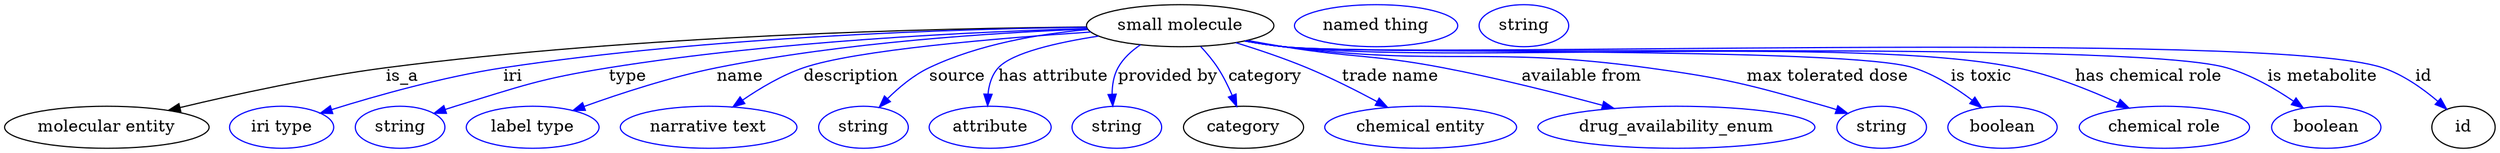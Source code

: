 digraph {
	graph [bb="0,0,1749.9,123"];
	node [label="\N"];
	"small molecule"	[height=0.5,
		label="small molecule",
		pos="819.89,105",
		width=1.8234];
	"molecular entity"	[height=0.5,
		pos="68.894,18",
		width=1.9137];
	"small molecule" -> "molecular entity"	[label=is_a,
		lp="278.89,61.5",
		pos="e,111.9,32.233 754.04,103.7 650.12,102.37 442,96.158 267.89,69 217.6,61.155 161.45,46.49 121.66,35.063"];
	iri	[color=blue,
		height=0.5,
		label="iri type",
		pos="191.89,18",
		width=1.011];
	"small molecule" -> iri	[color=blue,
		label=iri,
		lp="358.39,61.5",
		pos="e,219.4,29.932 754.25,103.31 663.23,101.41 493.85,94.4 351.89,69 308.67,61.266 260.81,45.278 228.8,33.454",
		style=solid];
	type	[color=blue,
		height=0.5,
		label=string,
		pos="276.89,18",
		width=0.84854];
	"small molecule" -> type	[color=blue,
		label=type,
		lp="439.89,61.5",
		pos="e,300.41,29.515 754.83,102.17 676.61,99.049 541.64,90.76 427.89,69 377.34,59.33 365.32,53.427 316.89,36 314.53,35.15 312.11,34.235 \
309.68,33.285",
		style=solid];
	name	[color=blue,
		height=0.5,
		label="label type",
		pos="370.89,18",
		width=1.2638];
	"small molecule" -> name	[color=blue,
		label=name,
		lp="519.39,61.5",
		pos="e,399.56,32.163 755.24,101.55 690.79,98.011 589.38,89.463 503.89,69 470.88,61.098 434.93,47.245 408.74,36.122",
		style=solid];
	description	[color=blue,
		height=0.5,
		label="narrative text",
		pos="491.89,18",
		width=1.6068];
	"small molecule" -> description	[color=blue,
		label=description,
		lp="597.39,61.5",
		pos="e,510.91,35.224 754.5,102.95 702.21,100.24 627.84,92.129 566.89,69 549.69,62.47 532.47,51.389 518.87,41.316",
		style=solid];
	source	[color=blue,
		height=0.5,
		label=string,
		pos="597.89,18",
		width=0.84854];
	"small molecule" -> source	[color=blue,
		label=source,
		lp="670.89,61.5",
		pos="e,610.76,34.483 757.78,98.895 725.16,94.3 685.34,85.573 652.89,69 639.84,62.331 627.53,51.732 617.89,42.005",
		style=solid];
	"has attribute"	[color=blue,
		height=0.5,
		label=attribute,
		pos="686.89,18",
		width=1.1193];
	"small molecule" -> "has attribute"	[color=blue,
		label="has attribute",
		lp="735.39,61.5",
		pos="e,688.01,36.402 759.31,97.802 738.77,92.899 717.18,84.237 701.89,69 695.85,62.972 692.22,54.608 690.05,46.444",
		style=solid];
	"provided by"	[color=blue,
		height=0.5,
		label=string,
		pos="775.89,18",
		width=0.84854];
	"small molecule" -> "provided by"	[color=blue,
		label="provided by",
		lp="809.89,61.5",
		pos="e,772.79,36.042 793.44,88.4 786.85,83.128 780.61,76.613 776.89,69 773.49,62.026 772.34,53.827 772.29,46.108",
		style=solid];
	category	[height=0.5,
		pos="864.89,18",
		width=1.1374];
	"small molecule" -> category	[color=blue,
		label=category,
		lp="874.39,61.5",
		pos="e,858.24,36.001 831.71,87.261 835.49,81.588 839.56,75.133 842.89,69 846.97,61.501 850.9,53.095 854.28,45.347",
		style=solid];
	"trade name"	[color=blue,
		height=0.5,
		label="chemical entity",
		pos="989.89,18",
		width=1.8234];
	"small molecule" -> "trade name"	[color=blue,
		label="trade name",
		lp="960.39,61.5",
		pos="e,964.13,34.665 855.81,89.705 870.29,83.674 887.05,76.354 901.89,69 919.79,60.13 939.15,49.278 955.14,39.953",
		style=solid];
	"available from"	[color=blue,
		height=0.5,
		label=drug_availability_enum,
		pos="1168.9,18",
		width=2.6359];
	"small molecule" -> "available from"	[color=blue,
		label="available from",
		lp="1092.9,61.5",
		pos="e,1122.3,33.776 868.24,92.707 877.09,90.735 886.26,88.755 894.89,87 939.15,78.006 950.91,79.249 994.89,69 1034.6,59.748 1078.7,47.037 \
1112.6,36.747",
		style=solid];
	"max tolerated dose"	[color=blue,
		height=0.5,
		label=string,
		pos="1311.9,18",
		width=0.84854];
	"small molecule" -> "max tolerated dose"	[color=blue,
		label="max tolerated dose",
		lp="1267.9,61.5",
		pos="e,1288.6,29.917 866.5,92.309 875.86,90.281 885.65,88.383 894.89,87 1001.6,71.035 1030.4,85.772 1136.9,69 1198.3,59.327 1213.9,55.834 \
1272.9,36 1275,35.292 1277.1,34.516 1279.3,33.697",
		style=solid];
	"is toxic"	[color=blue,
		height=0.5,
		label=boolean,
		pos="1398.9,18",
		width=1.0652];
	"small molecule" -> "is toxic"	[color=blue,
		label="is toxic",
		lp="1374.9,61.5",
		pos="e,1381.9,34.357 866.07,92.158 875.54,90.117 885.5,88.252 894.89,87 989.48,74.402 1233.2,98.559 1323.9,69 1342.1,63.058 1360.1,51.345 \
1373.9,40.749",
		style=solid];
	"has chemical role"	[color=blue,
		height=0.5,
		label="chemical role",
		pos="1513.9,18",
		width=1.6429];
	"small molecule" -> "has chemical role"	[color=blue,
		label="has chemical role",
		lp="1493.4,61.5",
		pos="e,1487,34.144 866.06,92.112 875.54,90.074 885.49,88.222 894.89,87 1006,72.55 1289.6,93.776 1398.9,69 1426.6,62.725 1455.9,49.873 \
1478,38.771",
		style=solid];
	"is metabolite"	[color=blue,
		height=0.5,
		label=boolean,
		pos="1628.9,18",
		width=1.0652];
	"small molecule" -> "is metabolite"	[color=blue,
		label="is metabolite",
		lp="1615.4,61.5",
		pos="e,1610.4,33.97 866.05,92.053 875.53,90.019 885.49,88.184 894.89,87 966.69,77.959 1476.5,89.339 1545.9,69 1566.1,63.071 1586.5,50.955 \
1601.9,40.135",
		style=solid];
	id	[height=0.5,
		pos="1722.9,18",
		width=0.75];
	"small molecule" -> id	[color=blue,
		label=id,
		lp="1688.4,61.5",
		pos="e,1708.8,33.49 866.05,92.024 875.53,89.992 885.49,88.166 894.89,87 978.72,76.612 1575,96.279 1654.9,69 1672.2,63.099 1688.8,51.085 \
1701.2,40.313",
		style=solid];
	"named thing_category"	[color=blue,
		height=0.5,
		label="named thing",
		pos="958.89,105",
		width=1.5346];
	"small molecule_id"	[color=blue,
		height=0.5,
		label=string,
		pos="1062.9,105",
		width=0.84854];
}
